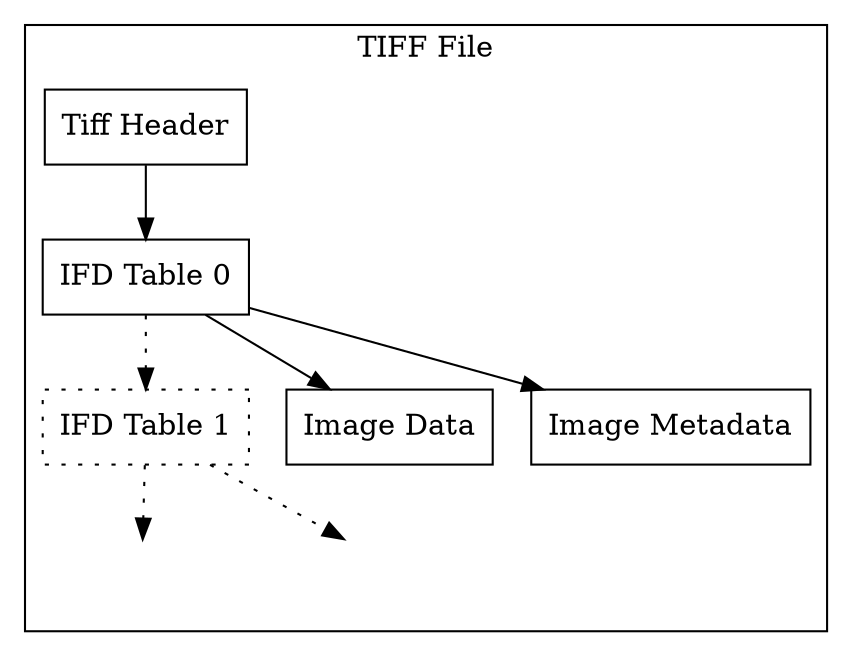 digraph overview {
  subgraph cluster_TIFF {
  label="TIFF File";
  "Tiff Header" [shape=box];

  "IFD Table 0" [shape=box];

  "IFD Table 1" [shape=box,style="dotted"];

  "Image Data" [shape=box,label="Image Data"];

  "Image Metadata" [shape=box];

  "More Data" [shape=box,style=invis]

  "More Metadata" [shape=box,style=invis]

  "Tiff Header" -> "IFD Table 0"; 
  "IFD Table 0" -> "Image Data"; 
  "IFD Table 0" -> "Image Metadata"; 
  "IFD Table 0" -> "IFD Table 1" [weight=1000,style="dotted"]; 
  "IFD Table 1" -> "More Data" [style="dotted"]; 
  "IFD Table 1" -> "More Metadata" [style="dotted"]; 
  }
}
